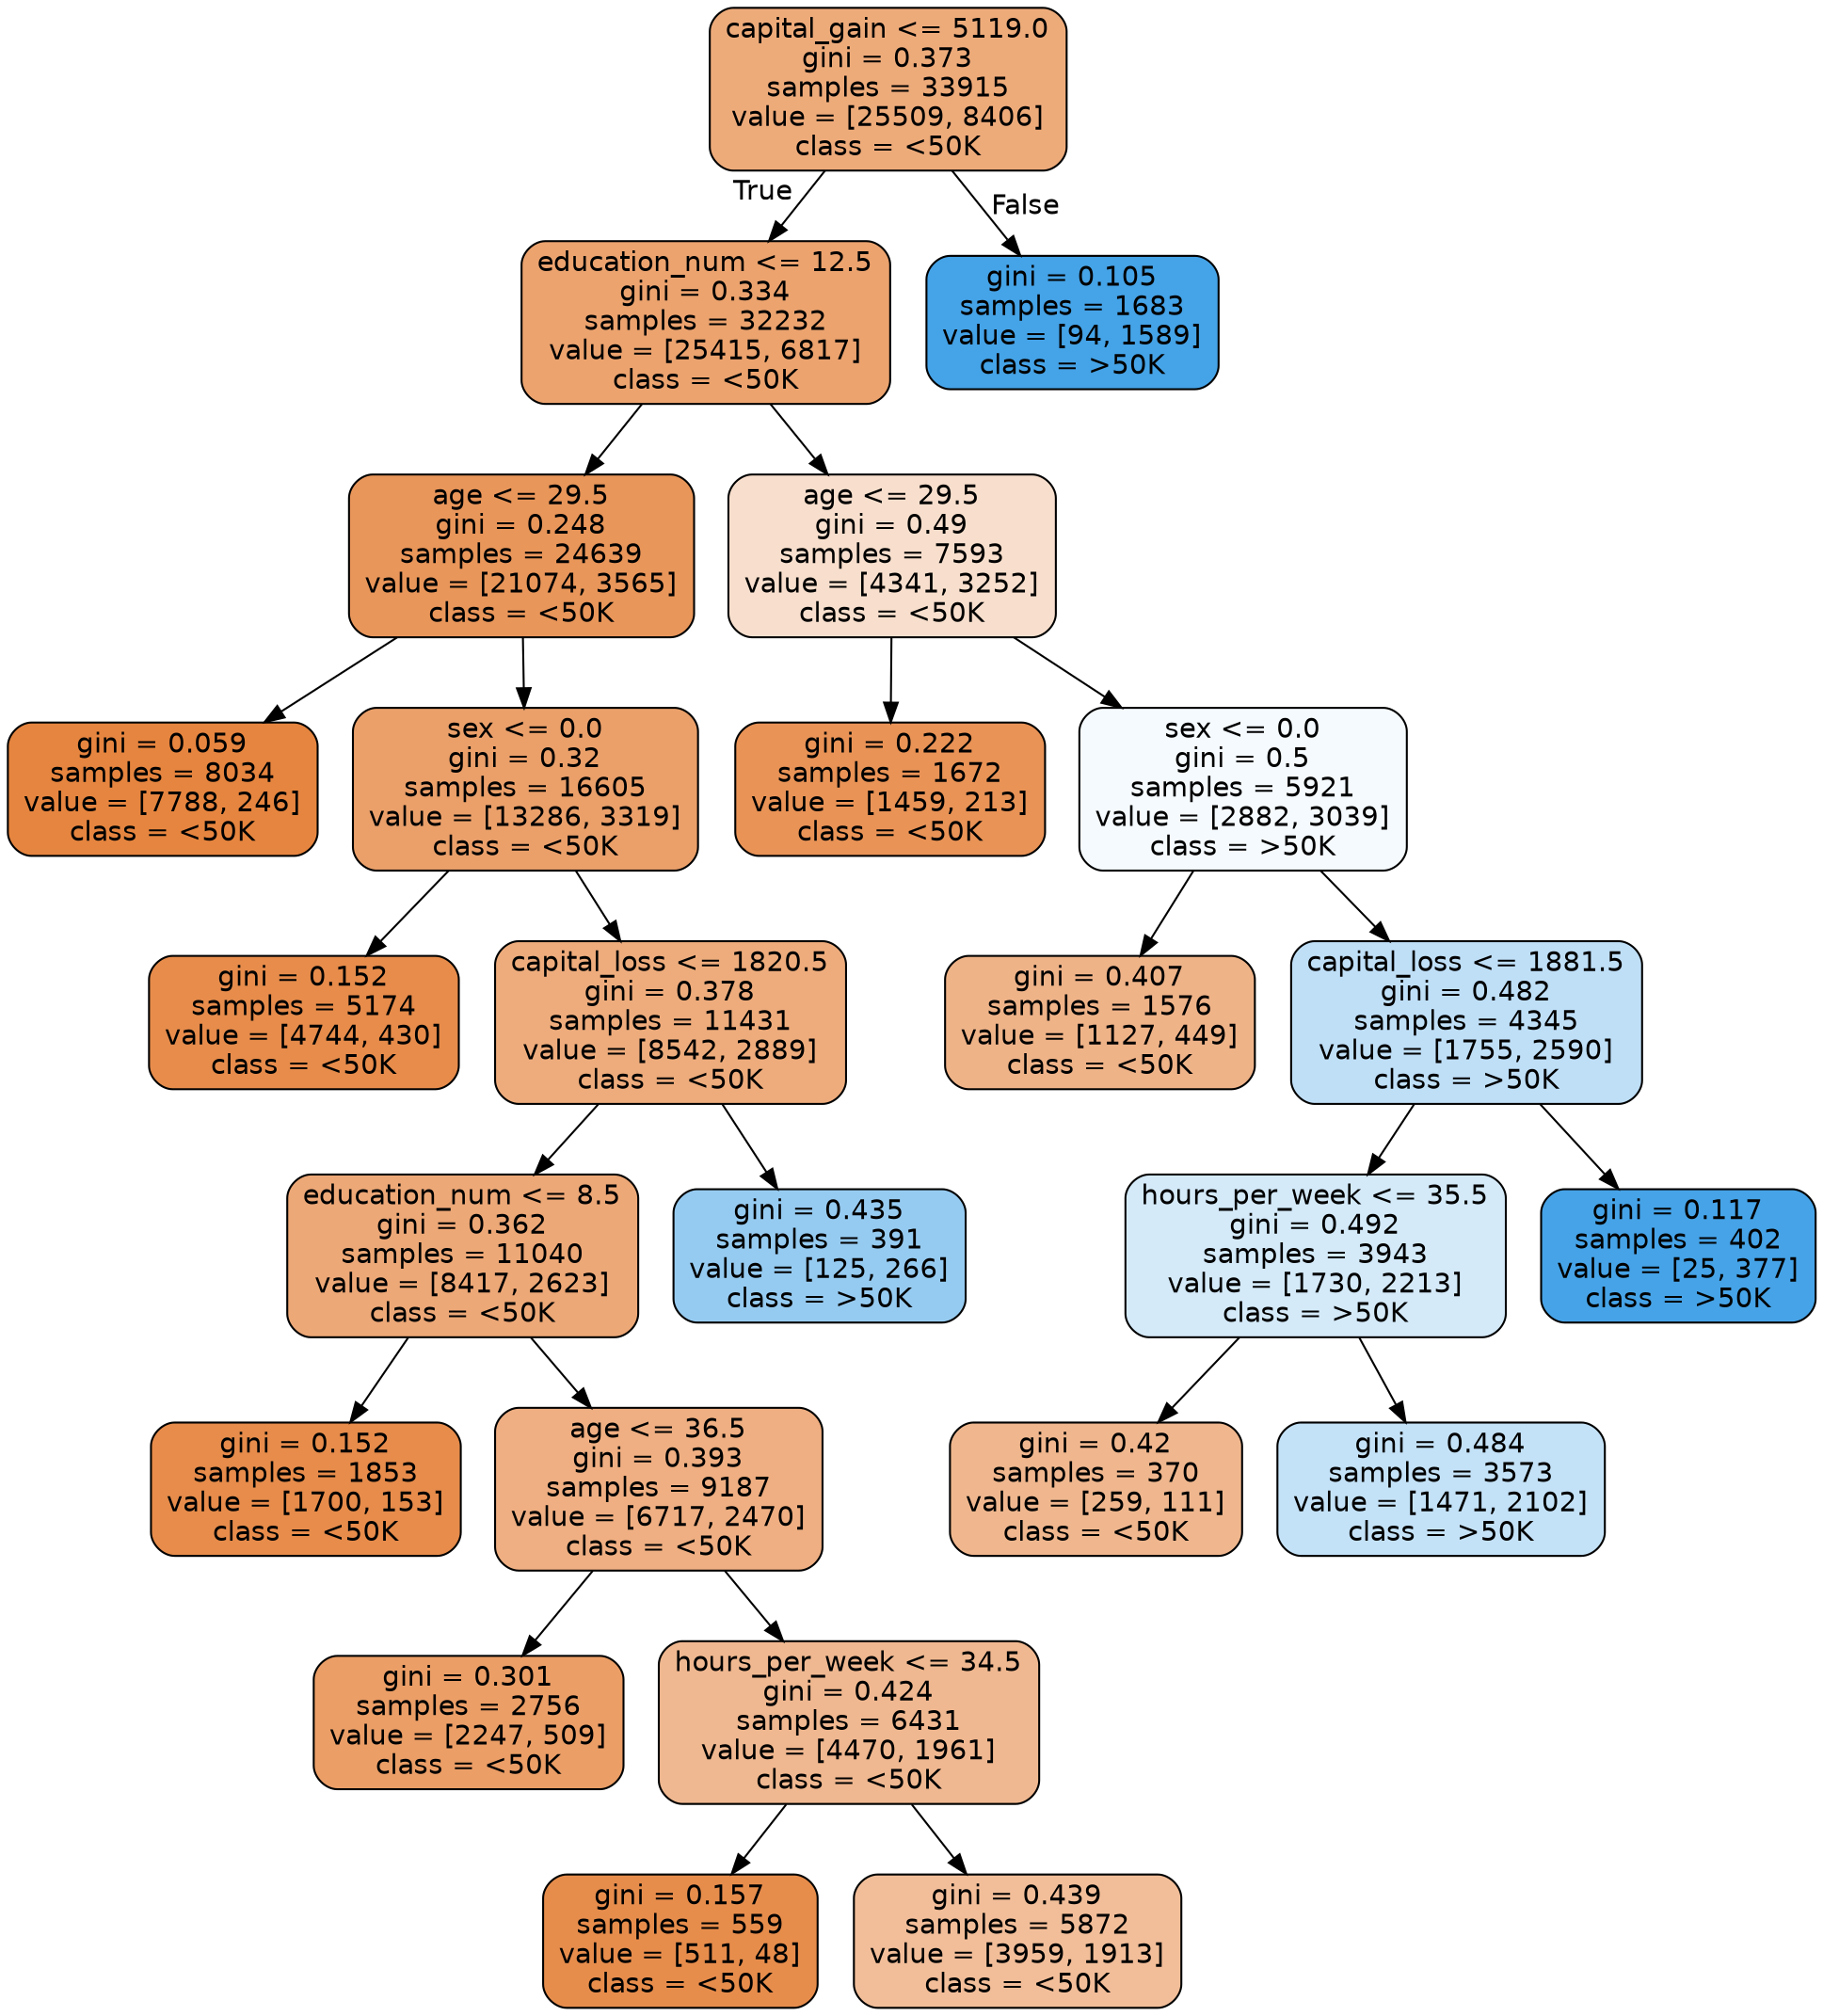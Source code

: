 digraph Tree {
node [shape=box, style="filled, rounded", color="black", fontname="helvetica"] ;
edge [fontname="helvetica"] ;
0 [label="capital_gain <= 5119.0\ngini = 0.373\nsamples = 33915\nvalue = [25509, 8406]\nclass = <50K", fillcolor="#eeab7a"] ;
1 [label="education_num <= 12.5\ngini = 0.334\nsamples = 32232\nvalue = [25415, 6817]\nclass = <50K", fillcolor="#eca36e"] ;
0 -> 1 [labeldistance=2.5, labelangle=45, headlabel="True"] ;
2 [label="age <= 29.5\ngini = 0.248\nsamples = 24639\nvalue = [21074, 3565]\nclass = <50K", fillcolor="#e9965a"] ;
1 -> 2 ;
3 [label="gini = 0.059\nsamples = 8034\nvalue = [7788, 246]\nclass = <50K", fillcolor="#e6853f"] ;
2 -> 3 ;
4 [label="sex <= 0.0\ngini = 0.32\nsamples = 16605\nvalue = [13286, 3319]\nclass = <50K", fillcolor="#eba06a"] ;
2 -> 4 ;
5 [label="gini = 0.152\nsamples = 5174\nvalue = [4744, 430]\nclass = <50K", fillcolor="#e78c4b"] ;
4 -> 5 ;
6 [label="capital_loss <= 1820.5\ngini = 0.378\nsamples = 11431\nvalue = [8542, 2889]\nclass = <50K", fillcolor="#eeac7c"] ;
4 -> 6 ;
7 [label="education_num <= 8.5\ngini = 0.362\nsamples = 11040\nvalue = [8417, 2623]\nclass = <50K", fillcolor="#eda877"] ;
6 -> 7 ;
8 [label="gini = 0.152\nsamples = 1853\nvalue = [1700, 153]\nclass = <50K", fillcolor="#e78c4b"] ;
7 -> 8 ;
9 [label="age <= 36.5\ngini = 0.393\nsamples = 9187\nvalue = [6717, 2470]\nclass = <50K", fillcolor="#efaf82"] ;
7 -> 9 ;
10 [label="gini = 0.301\nsamples = 2756\nvalue = [2247, 509]\nclass = <50K", fillcolor="#eb9e66"] ;
9 -> 10 ;
11 [label="hours_per_week <= 34.5\ngini = 0.424\nsamples = 6431\nvalue = [4470, 1961]\nclass = <50K", fillcolor="#f0b890"] ;
9 -> 11 ;
12 [label="gini = 0.157\nsamples = 559\nvalue = [511, 48]\nclass = <50K", fillcolor="#e78d4c"] ;
11 -> 12 ;
13 [label="gini = 0.439\nsamples = 5872\nvalue = [3959, 1913]\nclass = <50K", fillcolor="#f2be99"] ;
11 -> 13 ;
14 [label="gini = 0.435\nsamples = 391\nvalue = [125, 266]\nclass = >50K", fillcolor="#96cbf1"] ;
6 -> 14 ;
15 [label="age <= 29.5\ngini = 0.49\nsamples = 7593\nvalue = [4341, 3252]\nclass = <50K", fillcolor="#f8dfcd"] ;
1 -> 15 ;
16 [label="gini = 0.222\nsamples = 1672\nvalue = [1459, 213]\nclass = <50K", fillcolor="#e99356"] ;
15 -> 16 ;
17 [label="sex <= 0.0\ngini = 0.5\nsamples = 5921\nvalue = [2882, 3039]\nclass = >50K", fillcolor="#f5fafe"] ;
15 -> 17 ;
18 [label="gini = 0.407\nsamples = 1576\nvalue = [1127, 449]\nclass = <50K", fillcolor="#efb388"] ;
17 -> 18 ;
19 [label="capital_loss <= 1881.5\ngini = 0.482\nsamples = 4345\nvalue = [1755, 2590]\nclass = >50K", fillcolor="#bfdff7"] ;
17 -> 19 ;
20 [label="hours_per_week <= 35.5\ngini = 0.492\nsamples = 3943\nvalue = [1730, 2213]\nclass = >50K", fillcolor="#d4eaf9"] ;
19 -> 20 ;
21 [label="gini = 0.42\nsamples = 370\nvalue = [259, 111]\nclass = <50K", fillcolor="#f0b78e"] ;
20 -> 21 ;
22 [label="gini = 0.484\nsamples = 3573\nvalue = [1471, 2102]\nclass = >50K", fillcolor="#c4e2f7"] ;
20 -> 22 ;
23 [label="gini = 0.117\nsamples = 402\nvalue = [25, 377]\nclass = >50K", fillcolor="#46a3e7"] ;
19 -> 23 ;
24 [label="gini = 0.105\nsamples = 1683\nvalue = [94, 1589]\nclass = >50K", fillcolor="#45a3e7"] ;
0 -> 24 [labeldistance=2.5, labelangle=-45, headlabel="False"] ;
}

